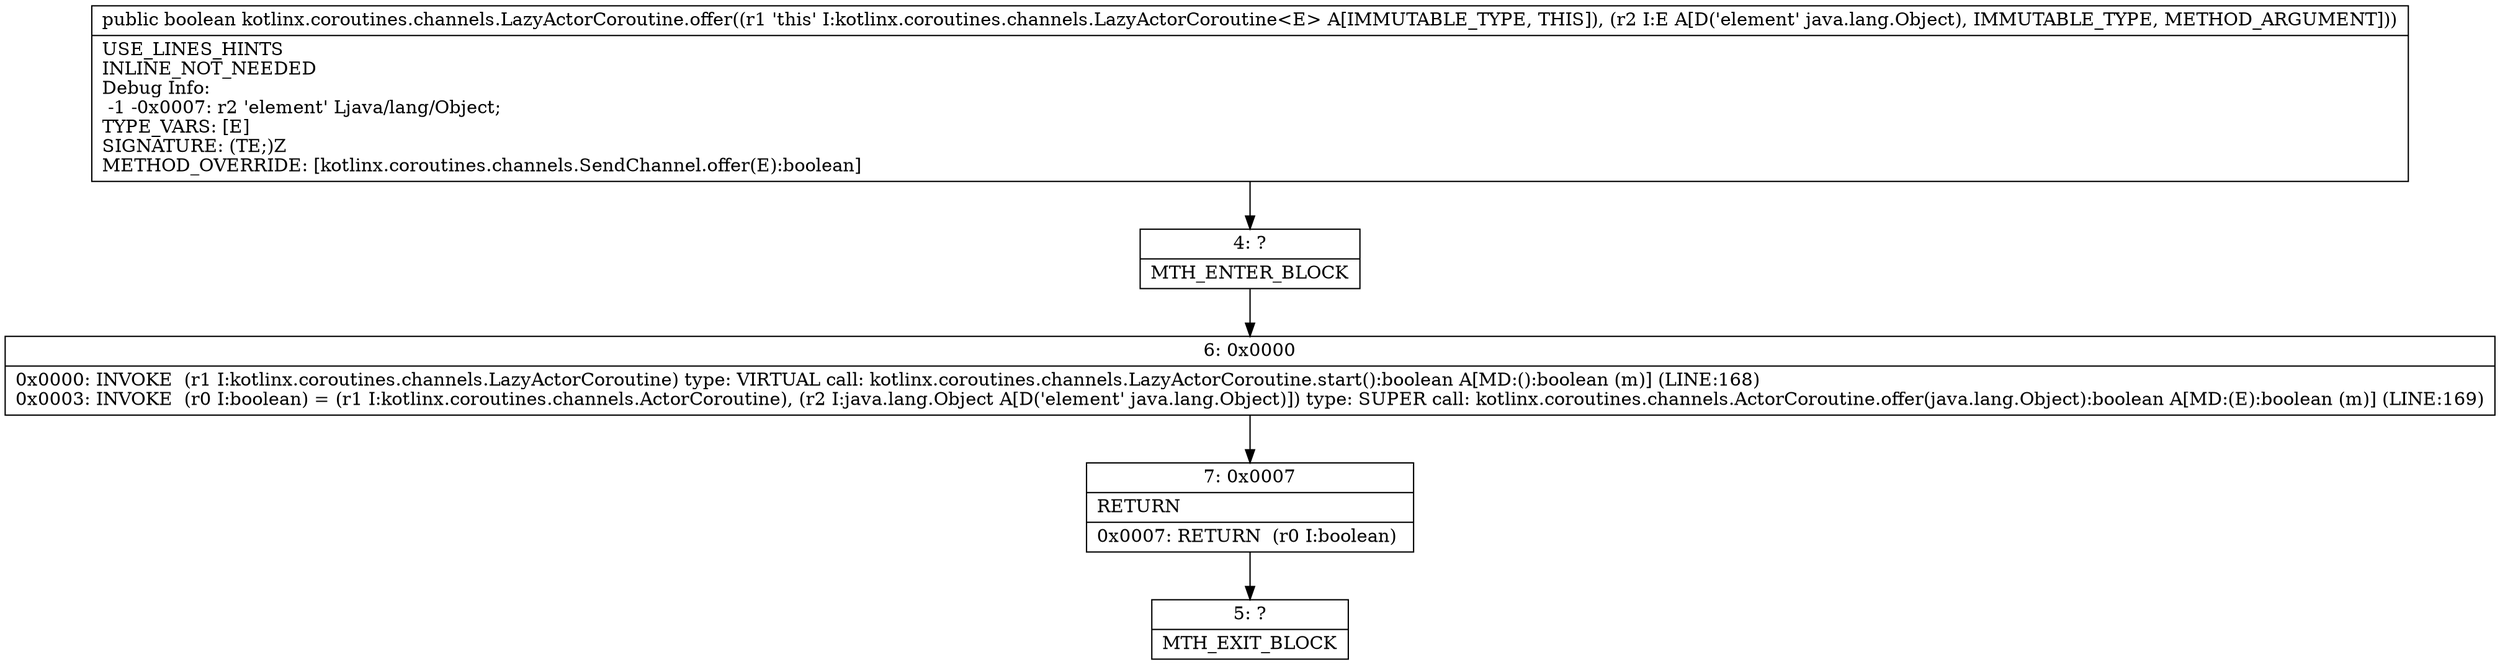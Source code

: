digraph "CFG forkotlinx.coroutines.channels.LazyActorCoroutine.offer(Ljava\/lang\/Object;)Z" {
Node_4 [shape=record,label="{4\:\ ?|MTH_ENTER_BLOCK\l}"];
Node_6 [shape=record,label="{6\:\ 0x0000|0x0000: INVOKE  (r1 I:kotlinx.coroutines.channels.LazyActorCoroutine) type: VIRTUAL call: kotlinx.coroutines.channels.LazyActorCoroutine.start():boolean A[MD:():boolean (m)] (LINE:168)\l0x0003: INVOKE  (r0 I:boolean) = (r1 I:kotlinx.coroutines.channels.ActorCoroutine), (r2 I:java.lang.Object A[D('element' java.lang.Object)]) type: SUPER call: kotlinx.coroutines.channels.ActorCoroutine.offer(java.lang.Object):boolean A[MD:(E):boolean (m)] (LINE:169)\l}"];
Node_7 [shape=record,label="{7\:\ 0x0007|RETURN\l|0x0007: RETURN  (r0 I:boolean) \l}"];
Node_5 [shape=record,label="{5\:\ ?|MTH_EXIT_BLOCK\l}"];
MethodNode[shape=record,label="{public boolean kotlinx.coroutines.channels.LazyActorCoroutine.offer((r1 'this' I:kotlinx.coroutines.channels.LazyActorCoroutine\<E\> A[IMMUTABLE_TYPE, THIS]), (r2 I:E A[D('element' java.lang.Object), IMMUTABLE_TYPE, METHOD_ARGUMENT]))  | USE_LINES_HINTS\lINLINE_NOT_NEEDED\lDebug Info:\l  \-1 \-0x0007: r2 'element' Ljava\/lang\/Object;\lTYPE_VARS: [E]\lSIGNATURE: (TE;)Z\lMETHOD_OVERRIDE: [kotlinx.coroutines.channels.SendChannel.offer(E):boolean]\l}"];
MethodNode -> Node_4;Node_4 -> Node_6;
Node_6 -> Node_7;
Node_7 -> Node_5;
}

